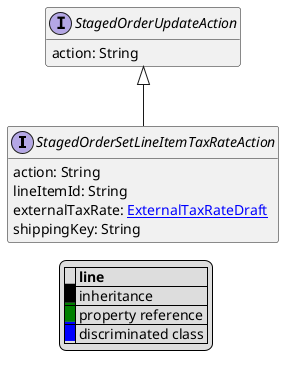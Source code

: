 @startuml

hide empty fields
hide empty methods
legend
|= |= line |
|<back:black>   </back>| inheritance |
|<back:green>   </back>| property reference |
|<back:blue>   </back>| discriminated class |
endlegend
interface StagedOrderSetLineItemTaxRateAction [[StagedOrderSetLineItemTaxRateAction.svg]] extends StagedOrderUpdateAction {
    action: String
    lineItemId: String
    externalTaxRate: [[ExternalTaxRateDraft.svg ExternalTaxRateDraft]]
    shippingKey: String
}
interface StagedOrderUpdateAction [[StagedOrderUpdateAction.svg]]  {
    action: String
}





@enduml
